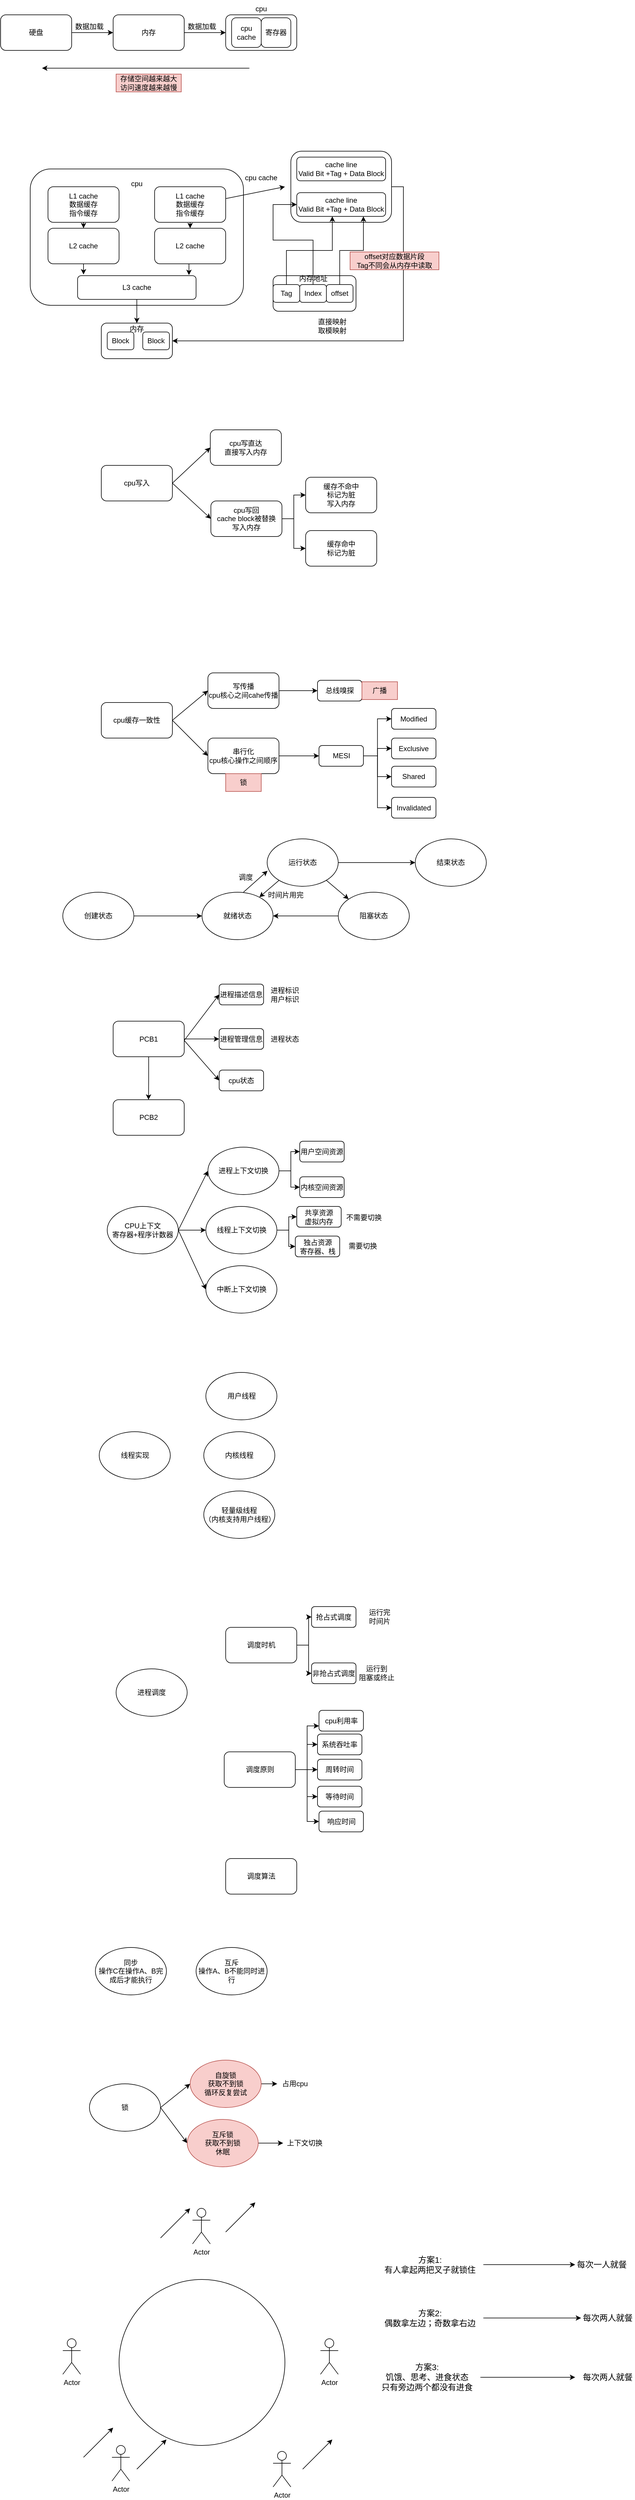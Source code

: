 <mxfile version="23.1.5" type="github">
  <diagram name="第 1 页" id="6GhYlpOtdUbrr685tgYN">
    <mxGraphModel dx="1026" dy="561" grid="1" gridSize="10" guides="1" tooltips="1" connect="1" arrows="1" fold="1" page="1" pageScale="1" pageWidth="827" pageHeight="1169" math="0" shadow="0">
      <root>
        <mxCell id="0" />
        <mxCell id="1" parent="0" />
        <mxCell id="o6KGrHuKZrv0jcu_rj-v-7" style="edgeStyle=orthogonalEdgeStyle;rounded=0;orthogonalLoop=1;jettySize=auto;html=1;exitX=1;exitY=0.5;exitDx=0;exitDy=0;" parent="1" source="o6KGrHuKZrv0jcu_rj-v-1" target="o6KGrHuKZrv0jcu_rj-v-2" edge="1">
          <mxGeometry relative="1" as="geometry" />
        </mxCell>
        <mxCell id="o6KGrHuKZrv0jcu_rj-v-1" value="硬盘" style="rounded=1;whiteSpace=wrap;html=1;" parent="1" vertex="1">
          <mxGeometry x="60" y="70" width="120" height="60" as="geometry" />
        </mxCell>
        <mxCell id="o6KGrHuKZrv0jcu_rj-v-9" style="edgeStyle=orthogonalEdgeStyle;rounded=0;orthogonalLoop=1;jettySize=auto;html=1;exitX=1;exitY=0.5;exitDx=0;exitDy=0;entryX=0;entryY=0.5;entryDx=0;entryDy=0;" parent="1" source="o6KGrHuKZrv0jcu_rj-v-2" target="o6KGrHuKZrv0jcu_rj-v-3" edge="1">
          <mxGeometry relative="1" as="geometry" />
        </mxCell>
        <mxCell id="o6KGrHuKZrv0jcu_rj-v-2" value="内存" style="rounded=1;whiteSpace=wrap;html=1;" parent="1" vertex="1">
          <mxGeometry x="250" y="70" width="120" height="60" as="geometry" />
        </mxCell>
        <mxCell id="o6KGrHuKZrv0jcu_rj-v-3" value="" style="rounded=1;whiteSpace=wrap;html=1;" parent="1" vertex="1">
          <mxGeometry x="440" y="70" width="120" height="60" as="geometry" />
        </mxCell>
        <mxCell id="o6KGrHuKZrv0jcu_rj-v-4" value="cpu&lt;br&gt;cache" style="rounded=1;whiteSpace=wrap;html=1;" parent="1" vertex="1">
          <mxGeometry x="450" y="75" width="50" height="50" as="geometry" />
        </mxCell>
        <mxCell id="o6KGrHuKZrv0jcu_rj-v-5" value="寄存器" style="rounded=1;whiteSpace=wrap;html=1;" parent="1" vertex="1">
          <mxGeometry x="500" y="75" width="50" height="50" as="geometry" />
        </mxCell>
        <mxCell id="o6KGrHuKZrv0jcu_rj-v-6" value="cpu" style="text;html=1;align=center;verticalAlign=middle;whiteSpace=wrap;rounded=0;" parent="1" vertex="1">
          <mxGeometry x="470" y="45" width="60" height="30" as="geometry" />
        </mxCell>
        <mxCell id="o6KGrHuKZrv0jcu_rj-v-8" value="数据加载" style="text;html=1;align=center;verticalAlign=middle;whiteSpace=wrap;rounded=0;" parent="1" vertex="1">
          <mxGeometry x="180" y="75" width="60" height="30" as="geometry" />
        </mxCell>
        <mxCell id="o6KGrHuKZrv0jcu_rj-v-10" value="数据加载" style="text;html=1;align=center;verticalAlign=middle;whiteSpace=wrap;rounded=0;" parent="1" vertex="1">
          <mxGeometry x="370" y="75" width="60" height="30" as="geometry" />
        </mxCell>
        <mxCell id="o6KGrHuKZrv0jcu_rj-v-13" value="" style="endArrow=classic;html=1;rounded=0;" parent="1" edge="1">
          <mxGeometry width="50" height="50" relative="1" as="geometry">
            <mxPoint x="480" y="160" as="sourcePoint" />
            <mxPoint x="130" y="160" as="targetPoint" />
          </mxGeometry>
        </mxCell>
        <mxCell id="o6KGrHuKZrv0jcu_rj-v-14" value="存储空间越来越大&lt;br&gt;访问速度越来越慢" style="text;html=1;align=center;verticalAlign=middle;whiteSpace=wrap;rounded=0;fillColor=#f8cecc;strokeColor=#b85450;" parent="1" vertex="1">
          <mxGeometry x="255" y="170" width="110" height="30" as="geometry" />
        </mxCell>
        <mxCell id="o6KGrHuKZrv0jcu_rj-v-15" value="" style="rounded=1;whiteSpace=wrap;html=1;" parent="1" vertex="1">
          <mxGeometry x="110" y="330" width="360" height="230" as="geometry" />
        </mxCell>
        <mxCell id="o6KGrHuKZrv0jcu_rj-v-21" style="edgeStyle=orthogonalEdgeStyle;rounded=0;orthogonalLoop=1;jettySize=auto;html=1;exitX=0.5;exitY=1;exitDx=0;exitDy=0;entryX=0.5;entryY=0;entryDx=0;entryDy=0;" parent="1" source="o6KGrHuKZrv0jcu_rj-v-16" target="o6KGrHuKZrv0jcu_rj-v-18" edge="1">
          <mxGeometry relative="1" as="geometry" />
        </mxCell>
        <mxCell id="o6KGrHuKZrv0jcu_rj-v-16" value="L1 cache&lt;br&gt;数据缓存&lt;br&gt;指令缓存" style="rounded=1;whiteSpace=wrap;html=1;" parent="1" vertex="1">
          <mxGeometry x="140" y="360" width="120" height="60" as="geometry" />
        </mxCell>
        <mxCell id="o6KGrHuKZrv0jcu_rj-v-22" style="edgeStyle=orthogonalEdgeStyle;rounded=0;orthogonalLoop=1;jettySize=auto;html=1;exitX=0.5;exitY=1;exitDx=0;exitDy=0;entryX=0.5;entryY=0;entryDx=0;entryDy=0;" parent="1" source="o6KGrHuKZrv0jcu_rj-v-17" target="o6KGrHuKZrv0jcu_rj-v-19" edge="1">
          <mxGeometry relative="1" as="geometry" />
        </mxCell>
        <mxCell id="o6KGrHuKZrv0jcu_rj-v-17" value="L1 cache&lt;br&gt;数据缓存&lt;br&gt;指令缓存" style="rounded=1;whiteSpace=wrap;html=1;" parent="1" vertex="1">
          <mxGeometry x="320" y="360" width="120" height="60" as="geometry" />
        </mxCell>
        <mxCell id="o6KGrHuKZrv0jcu_rj-v-18" value="L2 cache" style="rounded=1;whiteSpace=wrap;html=1;" parent="1" vertex="1">
          <mxGeometry x="140" y="430" width="120" height="60" as="geometry" />
        </mxCell>
        <mxCell id="o6KGrHuKZrv0jcu_rj-v-19" value="L2 cache" style="rounded=1;whiteSpace=wrap;html=1;" parent="1" vertex="1">
          <mxGeometry x="320" y="430" width="120" height="60" as="geometry" />
        </mxCell>
        <mxCell id="o6KGrHuKZrv0jcu_rj-v-32" style="edgeStyle=orthogonalEdgeStyle;rounded=0;orthogonalLoop=1;jettySize=auto;html=1;exitX=0.5;exitY=1;exitDx=0;exitDy=0;" parent="1" source="o6KGrHuKZrv0jcu_rj-v-20" edge="1">
          <mxGeometry relative="1" as="geometry">
            <mxPoint x="290" y="590" as="targetPoint" />
          </mxGeometry>
        </mxCell>
        <mxCell id="o6KGrHuKZrv0jcu_rj-v-20" value="L3 cache" style="rounded=1;whiteSpace=wrap;html=1;" parent="1" vertex="1">
          <mxGeometry x="190" y="510" width="200" height="40" as="geometry" />
        </mxCell>
        <mxCell id="o6KGrHuKZrv0jcu_rj-v-24" style="edgeStyle=orthogonalEdgeStyle;rounded=0;orthogonalLoop=1;jettySize=auto;html=1;exitX=0.5;exitY=1;exitDx=0;exitDy=0;entryX=0.05;entryY=-0.05;entryDx=0;entryDy=0;entryPerimeter=0;" parent="1" source="o6KGrHuKZrv0jcu_rj-v-18" target="o6KGrHuKZrv0jcu_rj-v-20" edge="1">
          <mxGeometry relative="1" as="geometry" />
        </mxCell>
        <mxCell id="o6KGrHuKZrv0jcu_rj-v-31" style="edgeStyle=orthogonalEdgeStyle;rounded=0;orthogonalLoop=1;jettySize=auto;html=1;exitX=0.5;exitY=1;exitDx=0;exitDy=0;entryX=0.94;entryY=-0.025;entryDx=0;entryDy=0;entryPerimeter=0;" parent="1" source="o6KGrHuKZrv0jcu_rj-v-19" target="o6KGrHuKZrv0jcu_rj-v-20" edge="1">
          <mxGeometry relative="1" as="geometry" />
        </mxCell>
        <mxCell id="o6KGrHuKZrv0jcu_rj-v-33" value="" style="rounded=1;whiteSpace=wrap;html=1;" parent="1" vertex="1">
          <mxGeometry x="230" y="590" width="120" height="60" as="geometry" />
        </mxCell>
        <mxCell id="o6KGrHuKZrv0jcu_rj-v-34" value="cpu" style="text;html=1;align=center;verticalAlign=middle;whiteSpace=wrap;rounded=0;" parent="1" vertex="1">
          <mxGeometry x="260" y="340" width="60" height="30" as="geometry" />
        </mxCell>
        <mxCell id="o6KGrHuKZrv0jcu_rj-v-40" style="edgeStyle=orthogonalEdgeStyle;rounded=0;orthogonalLoop=1;jettySize=auto;html=1;exitX=1;exitY=0.5;exitDx=0;exitDy=0;entryX=1;entryY=0.5;entryDx=0;entryDy=0;" parent="1" source="o6KGrHuKZrv0jcu_rj-v-35" target="o6KGrHuKZrv0jcu_rj-v-33" edge="1">
          <mxGeometry relative="1" as="geometry" />
        </mxCell>
        <mxCell id="o6KGrHuKZrv0jcu_rj-v-35" value="" style="rounded=1;whiteSpace=wrap;html=1;" parent="1" vertex="1">
          <mxGeometry x="550" y="300" width="170" height="120" as="geometry" />
        </mxCell>
        <mxCell id="o6KGrHuKZrv0jcu_rj-v-36" value="cache line&lt;br&gt;Valid Bit +Tag + Data Block" style="rounded=1;whiteSpace=wrap;html=1;" parent="1" vertex="1">
          <mxGeometry x="560" y="310" width="150" height="40" as="geometry" />
        </mxCell>
        <mxCell id="o6KGrHuKZrv0jcu_rj-v-38" value="" style="endArrow=classic;html=1;rounded=0;" parent="1" edge="1">
          <mxGeometry width="50" height="50" relative="1" as="geometry">
            <mxPoint x="440" y="380" as="sourcePoint" />
            <mxPoint x="540" y="360" as="targetPoint" />
          </mxGeometry>
        </mxCell>
        <mxCell id="o6KGrHuKZrv0jcu_rj-v-39" value="cpu cache" style="text;html=1;align=center;verticalAlign=middle;whiteSpace=wrap;rounded=0;" parent="1" vertex="1">
          <mxGeometry x="470" y="330" width="60" height="30" as="geometry" />
        </mxCell>
        <mxCell id="o6KGrHuKZrv0jcu_rj-v-41" value="直接映射&lt;br&gt;取模映射" style="text;html=1;align=center;verticalAlign=middle;whiteSpace=wrap;rounded=0;" parent="1" vertex="1">
          <mxGeometry x="590" y="580" width="60" height="30" as="geometry" />
        </mxCell>
        <mxCell id="o6KGrHuKZrv0jcu_rj-v-42" value="Block" style="rounded=1;whiteSpace=wrap;html=1;" parent="1" vertex="1">
          <mxGeometry x="240" y="605" width="45" height="30" as="geometry" />
        </mxCell>
        <mxCell id="o6KGrHuKZrv0jcu_rj-v-43" value="Block" style="rounded=1;whiteSpace=wrap;html=1;" parent="1" vertex="1">
          <mxGeometry x="300" y="605" width="45" height="30" as="geometry" />
        </mxCell>
        <mxCell id="o6KGrHuKZrv0jcu_rj-v-44" value="cache line&lt;br&gt;Valid Bit +Tag + Data Block" style="rounded=1;whiteSpace=wrap;html=1;" parent="1" vertex="1">
          <mxGeometry x="560" y="370" width="150" height="40" as="geometry" />
        </mxCell>
        <mxCell id="o6KGrHuKZrv0jcu_rj-v-45" value="" style="rounded=1;whiteSpace=wrap;html=1;" parent="1" vertex="1">
          <mxGeometry x="520" y="510" width="140" height="60" as="geometry" />
        </mxCell>
        <mxCell id="o6KGrHuKZrv0jcu_rj-v-46" value="Tag" style="rounded=1;whiteSpace=wrap;html=1;" parent="1" vertex="1">
          <mxGeometry x="520" y="525" width="45" height="30" as="geometry" />
        </mxCell>
        <mxCell id="o6KGrHuKZrv0jcu_rj-v-51" style="edgeStyle=orthogonalEdgeStyle;rounded=0;orthogonalLoop=1;jettySize=auto;html=1;exitX=0.5;exitY=0;exitDx=0;exitDy=0;entryX=0;entryY=0.5;entryDx=0;entryDy=0;" parent="1" source="o6KGrHuKZrv0jcu_rj-v-47" target="o6KGrHuKZrv0jcu_rj-v-44" edge="1">
          <mxGeometry relative="1" as="geometry">
            <Array as="points">
              <mxPoint x="588" y="450" />
              <mxPoint x="520" y="450" />
              <mxPoint x="520" y="390" />
            </Array>
          </mxGeometry>
        </mxCell>
        <mxCell id="o6KGrHuKZrv0jcu_rj-v-47" value="Index" style="rounded=1;whiteSpace=wrap;html=1;" parent="1" vertex="1">
          <mxGeometry x="565" y="525" width="45" height="30" as="geometry" />
        </mxCell>
        <mxCell id="o6KGrHuKZrv0jcu_rj-v-52" style="edgeStyle=orthogonalEdgeStyle;rounded=0;orthogonalLoop=1;jettySize=auto;html=1;exitX=0.5;exitY=0;exitDx=0;exitDy=0;entryX=0.75;entryY=1;entryDx=0;entryDy=0;" parent="1" source="o6KGrHuKZrv0jcu_rj-v-48" target="o6KGrHuKZrv0jcu_rj-v-44" edge="1">
          <mxGeometry relative="1" as="geometry" />
        </mxCell>
        <mxCell id="o6KGrHuKZrv0jcu_rj-v-48" value="offset" style="rounded=1;whiteSpace=wrap;html=1;" parent="1" vertex="1">
          <mxGeometry x="610" y="525" width="45" height="30" as="geometry" />
        </mxCell>
        <mxCell id="o6KGrHuKZrv0jcu_rj-v-50" style="edgeStyle=orthogonalEdgeStyle;rounded=0;orthogonalLoop=1;jettySize=auto;html=1;exitX=0.5;exitY=0;exitDx=0;exitDy=0;entryX=0.4;entryY=1;entryDx=0;entryDy=0;entryPerimeter=0;" parent="1" source="o6KGrHuKZrv0jcu_rj-v-46" target="o6KGrHuKZrv0jcu_rj-v-44" edge="1">
          <mxGeometry relative="1" as="geometry" />
        </mxCell>
        <mxCell id="o6KGrHuKZrv0jcu_rj-v-54" value="offset对应数据片段&lt;br&gt;Tag不同会从内存中读取" style="text;html=1;align=center;verticalAlign=middle;whiteSpace=wrap;rounded=0;fillColor=#f8cecc;strokeColor=#b85450;" parent="1" vertex="1">
          <mxGeometry x="650" y="470" width="150" height="30" as="geometry" />
        </mxCell>
        <mxCell id="o6KGrHuKZrv0jcu_rj-v-55" value="内存" style="text;html=1;align=center;verticalAlign=middle;whiteSpace=wrap;rounded=0;" parent="1" vertex="1">
          <mxGeometry x="260" y="585" width="60" height="30" as="geometry" />
        </mxCell>
        <mxCell id="o6KGrHuKZrv0jcu_rj-v-56" value="内存地址" style="text;html=1;align=center;verticalAlign=middle;whiteSpace=wrap;rounded=0;" parent="1" vertex="1">
          <mxGeometry x="557.5" y="500" width="60" height="30" as="geometry" />
        </mxCell>
        <mxCell id="o6KGrHuKZrv0jcu_rj-v-58" value="cpu写入" style="rounded=1;whiteSpace=wrap;html=1;" parent="1" vertex="1">
          <mxGeometry x="230" y="830" width="120" height="60" as="geometry" />
        </mxCell>
        <mxCell id="o6KGrHuKZrv0jcu_rj-v-59" value="cpu写直达&lt;br&gt;直接写入内存" style="rounded=1;whiteSpace=wrap;html=1;" parent="1" vertex="1">
          <mxGeometry x="414" y="770" width="120" height="60" as="geometry" />
        </mxCell>
        <mxCell id="o6KGrHuKZrv0jcu_rj-v-66" style="edgeStyle=orthogonalEdgeStyle;rounded=0;orthogonalLoop=1;jettySize=auto;html=1;exitX=1;exitY=0.5;exitDx=0;exitDy=0;entryX=0;entryY=0.5;entryDx=0;entryDy=0;" parent="1" source="o6KGrHuKZrv0jcu_rj-v-60" target="o6KGrHuKZrv0jcu_rj-v-61" edge="1">
          <mxGeometry relative="1" as="geometry" />
        </mxCell>
        <mxCell id="o6KGrHuKZrv0jcu_rj-v-67" style="edgeStyle=orthogonalEdgeStyle;rounded=0;orthogonalLoop=1;jettySize=auto;html=1;exitX=1;exitY=0.5;exitDx=0;exitDy=0;entryX=0;entryY=0.5;entryDx=0;entryDy=0;" parent="1" source="o6KGrHuKZrv0jcu_rj-v-60" target="o6KGrHuKZrv0jcu_rj-v-62" edge="1">
          <mxGeometry relative="1" as="geometry" />
        </mxCell>
        <mxCell id="o6KGrHuKZrv0jcu_rj-v-60" value="cpu写回&lt;br&gt;cache block被替换&lt;br&gt;写入内存" style="rounded=1;whiteSpace=wrap;html=1;" parent="1" vertex="1">
          <mxGeometry x="415" y="890" width="120" height="60" as="geometry" />
        </mxCell>
        <mxCell id="o6KGrHuKZrv0jcu_rj-v-61" value="缓存不命中&lt;br&gt;标记为脏&lt;br&gt;写入内存" style="rounded=1;whiteSpace=wrap;html=1;" parent="1" vertex="1">
          <mxGeometry x="575" y="850" width="120" height="60" as="geometry" />
        </mxCell>
        <mxCell id="o6KGrHuKZrv0jcu_rj-v-62" value="缓存命中&lt;br&gt;标记为脏" style="rounded=1;whiteSpace=wrap;html=1;" parent="1" vertex="1">
          <mxGeometry x="575" y="940" width="120" height="60" as="geometry" />
        </mxCell>
        <mxCell id="o6KGrHuKZrv0jcu_rj-v-64" value="" style="endArrow=classic;html=1;rounded=0;entryX=0;entryY=0.5;entryDx=0;entryDy=0;" parent="1" target="o6KGrHuKZrv0jcu_rj-v-59" edge="1">
          <mxGeometry width="50" height="50" relative="1" as="geometry">
            <mxPoint x="350" y="860" as="sourcePoint" />
            <mxPoint x="400" y="810" as="targetPoint" />
          </mxGeometry>
        </mxCell>
        <mxCell id="o6KGrHuKZrv0jcu_rj-v-65" value="" style="endArrow=classic;html=1;rounded=0;entryX=0;entryY=0.5;entryDx=0;entryDy=0;" parent="1" target="o6KGrHuKZrv0jcu_rj-v-60" edge="1">
          <mxGeometry width="50" height="50" relative="1" as="geometry">
            <mxPoint x="350" y="860" as="sourcePoint" />
            <mxPoint x="400" y="810" as="targetPoint" />
          </mxGeometry>
        </mxCell>
        <mxCell id="o6KGrHuKZrv0jcu_rj-v-68" value="cpu缓存一致性" style="rounded=1;whiteSpace=wrap;html=1;" parent="1" vertex="1">
          <mxGeometry x="230" y="1230" width="120" height="60" as="geometry" />
        </mxCell>
        <mxCell id="o6KGrHuKZrv0jcu_rj-v-75" style="edgeStyle=orthogonalEdgeStyle;rounded=0;orthogonalLoop=1;jettySize=auto;html=1;exitX=1;exitY=0.5;exitDx=0;exitDy=0;entryX=0;entryY=0.5;entryDx=0;entryDy=0;" parent="1" source="o6KGrHuKZrv0jcu_rj-v-69" target="o6KGrHuKZrv0jcu_rj-v-74" edge="1">
          <mxGeometry relative="1" as="geometry" />
        </mxCell>
        <mxCell id="o6KGrHuKZrv0jcu_rj-v-69" value="写传播&lt;br&gt;cpu核心之间cahe传播" style="rounded=1;whiteSpace=wrap;html=1;" parent="1" vertex="1">
          <mxGeometry x="410" y="1180" width="120" height="60" as="geometry" />
        </mxCell>
        <mxCell id="o6KGrHuKZrv0jcu_rj-v-82" style="edgeStyle=orthogonalEdgeStyle;rounded=0;orthogonalLoop=1;jettySize=auto;html=1;exitX=1;exitY=0.5;exitDx=0;exitDy=0;" parent="1" source="o6KGrHuKZrv0jcu_rj-v-70" target="o6KGrHuKZrv0jcu_rj-v-77" edge="1">
          <mxGeometry relative="1" as="geometry" />
        </mxCell>
        <mxCell id="o6KGrHuKZrv0jcu_rj-v-70" value="串行化&lt;br&gt;cpu核心操作之间顺序" style="rounded=1;whiteSpace=wrap;html=1;" parent="1" vertex="1">
          <mxGeometry x="410" y="1290" width="120" height="60" as="geometry" />
        </mxCell>
        <mxCell id="o6KGrHuKZrv0jcu_rj-v-71" value="锁" style="text;html=1;align=center;verticalAlign=middle;whiteSpace=wrap;rounded=0;fillColor=#f8cecc;strokeColor=#b85450;" parent="1" vertex="1">
          <mxGeometry x="440" y="1350" width="60" height="30" as="geometry" />
        </mxCell>
        <mxCell id="o6KGrHuKZrv0jcu_rj-v-72" value="" style="endArrow=classic;html=1;rounded=0;entryX=0;entryY=0.5;entryDx=0;entryDy=0;" parent="1" target="o6KGrHuKZrv0jcu_rj-v-69" edge="1">
          <mxGeometry width="50" height="50" relative="1" as="geometry">
            <mxPoint x="350" y="1260" as="sourcePoint" />
            <mxPoint x="400" y="1210" as="targetPoint" />
          </mxGeometry>
        </mxCell>
        <mxCell id="o6KGrHuKZrv0jcu_rj-v-73" value="" style="endArrow=classic;html=1;rounded=0;entryX=0;entryY=0.5;entryDx=0;entryDy=0;" parent="1" target="o6KGrHuKZrv0jcu_rj-v-70" edge="1">
          <mxGeometry width="50" height="50" relative="1" as="geometry">
            <mxPoint x="350" y="1260" as="sourcePoint" />
            <mxPoint x="400" y="1210" as="targetPoint" />
          </mxGeometry>
        </mxCell>
        <mxCell id="o6KGrHuKZrv0jcu_rj-v-74" value="总线嗅探" style="rounded=1;whiteSpace=wrap;html=1;" parent="1" vertex="1">
          <mxGeometry x="595" y="1192.5" width="75" height="35" as="geometry" />
        </mxCell>
        <mxCell id="o6KGrHuKZrv0jcu_rj-v-76" value="广播" style="text;html=1;align=center;verticalAlign=middle;whiteSpace=wrap;rounded=0;fillColor=#f8cecc;strokeColor=#b85450;" parent="1" vertex="1">
          <mxGeometry x="670" y="1195" width="60" height="30" as="geometry" />
        </mxCell>
        <mxCell id="o6KGrHuKZrv0jcu_rj-v-84" style="edgeStyle=orthogonalEdgeStyle;rounded=0;orthogonalLoop=1;jettySize=auto;html=1;exitX=1;exitY=0.5;exitDx=0;exitDy=0;entryX=0;entryY=0.5;entryDx=0;entryDy=0;" parent="1" source="o6KGrHuKZrv0jcu_rj-v-77" target="o6KGrHuKZrv0jcu_rj-v-78" edge="1">
          <mxGeometry relative="1" as="geometry" />
        </mxCell>
        <mxCell id="o6KGrHuKZrv0jcu_rj-v-85" style="edgeStyle=orthogonalEdgeStyle;rounded=0;orthogonalLoop=1;jettySize=auto;html=1;exitX=1;exitY=0.5;exitDx=0;exitDy=0;entryX=0;entryY=0.5;entryDx=0;entryDy=0;" parent="1" source="o6KGrHuKZrv0jcu_rj-v-77" target="o6KGrHuKZrv0jcu_rj-v-79" edge="1">
          <mxGeometry relative="1" as="geometry" />
        </mxCell>
        <mxCell id="o6KGrHuKZrv0jcu_rj-v-86" style="edgeStyle=orthogonalEdgeStyle;rounded=0;orthogonalLoop=1;jettySize=auto;html=1;exitX=1;exitY=0.5;exitDx=0;exitDy=0;entryX=0;entryY=0.5;entryDx=0;entryDy=0;" parent="1" source="o6KGrHuKZrv0jcu_rj-v-77" target="o6KGrHuKZrv0jcu_rj-v-80" edge="1">
          <mxGeometry relative="1" as="geometry" />
        </mxCell>
        <mxCell id="o6KGrHuKZrv0jcu_rj-v-87" style="edgeStyle=orthogonalEdgeStyle;rounded=0;orthogonalLoop=1;jettySize=auto;html=1;exitX=1;exitY=0.5;exitDx=0;exitDy=0;entryX=0;entryY=0.5;entryDx=0;entryDy=0;" parent="1" source="o6KGrHuKZrv0jcu_rj-v-77" target="o6KGrHuKZrv0jcu_rj-v-81" edge="1">
          <mxGeometry relative="1" as="geometry" />
        </mxCell>
        <mxCell id="o6KGrHuKZrv0jcu_rj-v-77" value="MESI" style="rounded=1;whiteSpace=wrap;html=1;" parent="1" vertex="1">
          <mxGeometry x="597.5" y="1302.5" width="75" height="35" as="geometry" />
        </mxCell>
        <mxCell id="o6KGrHuKZrv0jcu_rj-v-78" value="Modified" style="rounded=1;whiteSpace=wrap;html=1;" parent="1" vertex="1">
          <mxGeometry x="720" y="1240" width="75" height="35" as="geometry" />
        </mxCell>
        <mxCell id="o6KGrHuKZrv0jcu_rj-v-79" value="Exclusive" style="rounded=1;whiteSpace=wrap;html=1;" parent="1" vertex="1">
          <mxGeometry x="720" y="1290" width="75" height="35" as="geometry" />
        </mxCell>
        <mxCell id="o6KGrHuKZrv0jcu_rj-v-80" value="Shared" style="rounded=1;whiteSpace=wrap;html=1;" parent="1" vertex="1">
          <mxGeometry x="720" y="1337.5" width="75" height="35" as="geometry" />
        </mxCell>
        <mxCell id="o6KGrHuKZrv0jcu_rj-v-81" value="Invalidated" style="rounded=1;whiteSpace=wrap;html=1;" parent="1" vertex="1">
          <mxGeometry x="720" y="1390" width="75" height="35" as="geometry" />
        </mxCell>
        <mxCell id="jWXF_K_YXhLRbaKMQJTX-6" style="edgeStyle=orthogonalEdgeStyle;rounded=0;orthogonalLoop=1;jettySize=auto;html=1;exitX=1;exitY=0.5;exitDx=0;exitDy=0;entryX=0;entryY=0.5;entryDx=0;entryDy=0;" parent="1" source="jWXF_K_YXhLRbaKMQJTX-1" target="jWXF_K_YXhLRbaKMQJTX-2" edge="1">
          <mxGeometry relative="1" as="geometry" />
        </mxCell>
        <mxCell id="jWXF_K_YXhLRbaKMQJTX-1" value="创建状态" style="ellipse;whiteSpace=wrap;html=1;" parent="1" vertex="1">
          <mxGeometry x="165" y="1550" width="120" height="80" as="geometry" />
        </mxCell>
        <mxCell id="jWXF_K_YXhLRbaKMQJTX-2" value="就绪状态" style="ellipse;whiteSpace=wrap;html=1;" parent="1" vertex="1">
          <mxGeometry x="400" y="1550" width="120" height="80" as="geometry" />
        </mxCell>
        <mxCell id="jWXF_K_YXhLRbaKMQJTX-14" style="edgeStyle=orthogonalEdgeStyle;rounded=0;orthogonalLoop=1;jettySize=auto;html=1;exitX=1;exitY=0.5;exitDx=0;exitDy=0;" parent="1" source="jWXF_K_YXhLRbaKMQJTX-3" target="jWXF_K_YXhLRbaKMQJTX-5" edge="1">
          <mxGeometry relative="1" as="geometry" />
        </mxCell>
        <mxCell id="jWXF_K_YXhLRbaKMQJTX-3" value="运行状态" style="ellipse;whiteSpace=wrap;html=1;" parent="1" vertex="1">
          <mxGeometry x="510" y="1460" width="120" height="80" as="geometry" />
        </mxCell>
        <mxCell id="jWXF_K_YXhLRbaKMQJTX-4" value="阻塞状态" style="ellipse;whiteSpace=wrap;html=1;" parent="1" vertex="1">
          <mxGeometry x="630" y="1550" width="120" height="80" as="geometry" />
        </mxCell>
        <mxCell id="jWXF_K_YXhLRbaKMQJTX-5" value="结束状态" style="ellipse;whiteSpace=wrap;html=1;" parent="1" vertex="1">
          <mxGeometry x="760" y="1460" width="120" height="80" as="geometry" />
        </mxCell>
        <mxCell id="jWXF_K_YXhLRbaKMQJTX-7" value="" style="endArrow=classic;html=1;rounded=0;entryX=0.005;entryY=0.674;entryDx=0;entryDy=0;entryPerimeter=0;" parent="1" target="jWXF_K_YXhLRbaKMQJTX-3" edge="1">
          <mxGeometry width="50" height="50" relative="1" as="geometry">
            <mxPoint x="470" y="1550" as="sourcePoint" />
            <mxPoint x="520" y="1500" as="targetPoint" />
          </mxGeometry>
        </mxCell>
        <mxCell id="jWXF_K_YXhLRbaKMQJTX-8" value="" style="endArrow=classic;html=1;rounded=0;" parent="1" target="jWXF_K_YXhLRbaKMQJTX-2" edge="1">
          <mxGeometry width="50" height="50" relative="1" as="geometry">
            <mxPoint x="530" y="1530" as="sourcePoint" />
            <mxPoint x="580" y="1480" as="targetPoint" />
          </mxGeometry>
        </mxCell>
        <mxCell id="jWXF_K_YXhLRbaKMQJTX-9" value="调度" style="text;html=1;align=center;verticalAlign=middle;whiteSpace=wrap;rounded=0;" parent="1" vertex="1">
          <mxGeometry x="444" y="1510" width="60" height="30" as="geometry" />
        </mxCell>
        <mxCell id="jWXF_K_YXhLRbaKMQJTX-10" value="时间片用完" style="text;html=1;align=center;verticalAlign=middle;whiteSpace=wrap;rounded=0;" parent="1" vertex="1">
          <mxGeometry x="504" y="1540" width="75" height="30" as="geometry" />
        </mxCell>
        <mxCell id="jWXF_K_YXhLRbaKMQJTX-11" value="" style="endArrow=classic;html=1;rounded=0;entryX=0;entryY=0;entryDx=0;entryDy=0;" parent="1" target="jWXF_K_YXhLRbaKMQJTX-4" edge="1">
          <mxGeometry width="50" height="50" relative="1" as="geometry">
            <mxPoint x="610" y="1530" as="sourcePoint" />
            <mxPoint x="660" y="1480" as="targetPoint" />
          </mxGeometry>
        </mxCell>
        <mxCell id="jWXF_K_YXhLRbaKMQJTX-12" value="" style="endArrow=classic;html=1;rounded=0;entryX=1;entryY=0.5;entryDx=0;entryDy=0;" parent="1" target="jWXF_K_YXhLRbaKMQJTX-2" edge="1">
          <mxGeometry width="50" height="50" relative="1" as="geometry">
            <mxPoint x="630" y="1590" as="sourcePoint" />
            <mxPoint x="680" y="1540" as="targetPoint" />
          </mxGeometry>
        </mxCell>
        <mxCell id="jWXF_K_YXhLRbaKMQJTX-22" style="edgeStyle=orthogonalEdgeStyle;rounded=0;orthogonalLoop=1;jettySize=auto;html=1;exitX=1;exitY=0.5;exitDx=0;exitDy=0;entryX=0;entryY=0.5;entryDx=0;entryDy=0;" parent="1" source="jWXF_K_YXhLRbaKMQJTX-15" target="jWXF_K_YXhLRbaKMQJTX-17" edge="1">
          <mxGeometry relative="1" as="geometry" />
        </mxCell>
        <mxCell id="jWXF_K_YXhLRbaKMQJTX-24" style="edgeStyle=orthogonalEdgeStyle;rounded=0;orthogonalLoop=1;jettySize=auto;html=1;exitX=0.5;exitY=1;exitDx=0;exitDy=0;" parent="1" source="jWXF_K_YXhLRbaKMQJTX-15" edge="1">
          <mxGeometry relative="1" as="geometry">
            <mxPoint x="309.727" y="1900" as="targetPoint" />
          </mxGeometry>
        </mxCell>
        <mxCell id="jWXF_K_YXhLRbaKMQJTX-15" value="PCB1" style="rounded=1;whiteSpace=wrap;html=1;" parent="1" vertex="1">
          <mxGeometry x="250" y="1767.5" width="120" height="60" as="geometry" />
        </mxCell>
        <mxCell id="jWXF_K_YXhLRbaKMQJTX-16" value="进程描述信息" style="rounded=1;whiteSpace=wrap;html=1;" parent="1" vertex="1">
          <mxGeometry x="429" y="1705" width="75" height="35" as="geometry" />
        </mxCell>
        <mxCell id="jWXF_K_YXhLRbaKMQJTX-17" value="进程管理信息" style="rounded=1;whiteSpace=wrap;html=1;" parent="1" vertex="1">
          <mxGeometry x="429" y="1780" width="75" height="35" as="geometry" />
        </mxCell>
        <mxCell id="jWXF_K_YXhLRbaKMQJTX-18" value="进程标识&lt;br&gt;用户标识" style="text;html=1;align=center;verticalAlign=middle;whiteSpace=wrap;rounded=0;" parent="1" vertex="1">
          <mxGeometry x="510" y="1707.5" width="60" height="30" as="geometry" />
        </mxCell>
        <mxCell id="jWXF_K_YXhLRbaKMQJTX-19" value="进程状态" style="text;html=1;align=center;verticalAlign=middle;whiteSpace=wrap;rounded=0;" parent="1" vertex="1">
          <mxGeometry x="510" y="1782.5" width="60" height="30" as="geometry" />
        </mxCell>
        <mxCell id="jWXF_K_YXhLRbaKMQJTX-20" value="cpu状态" style="rounded=1;whiteSpace=wrap;html=1;" parent="1" vertex="1">
          <mxGeometry x="429" y="1850" width="75" height="35" as="geometry" />
        </mxCell>
        <mxCell id="jWXF_K_YXhLRbaKMQJTX-21" value="" style="endArrow=classic;html=1;rounded=0;entryX=0;entryY=0.5;entryDx=0;entryDy=0;" parent="1" target="jWXF_K_YXhLRbaKMQJTX-16" edge="1">
          <mxGeometry width="50" height="50" relative="1" as="geometry">
            <mxPoint x="370" y="1800" as="sourcePoint" />
            <mxPoint x="420" y="1750" as="targetPoint" />
          </mxGeometry>
        </mxCell>
        <mxCell id="jWXF_K_YXhLRbaKMQJTX-23" value="" style="endArrow=classic;html=1;rounded=0;entryX=0;entryY=0.5;entryDx=0;entryDy=0;" parent="1" target="jWXF_K_YXhLRbaKMQJTX-20" edge="1">
          <mxGeometry width="50" height="50" relative="1" as="geometry">
            <mxPoint x="370" y="1800" as="sourcePoint" />
            <mxPoint x="420" y="1750" as="targetPoint" />
          </mxGeometry>
        </mxCell>
        <mxCell id="jWXF_K_YXhLRbaKMQJTX-25" value="PCB2" style="rounded=1;whiteSpace=wrap;html=1;" parent="1" vertex="1">
          <mxGeometry x="250" y="1900" width="120" height="60" as="geometry" />
        </mxCell>
        <mxCell id="jWXF_K_YXhLRbaKMQJTX-26" value="CPU上下文&lt;br&gt;寄存器+程序计数器" style="ellipse;whiteSpace=wrap;html=1;" parent="1" vertex="1">
          <mxGeometry x="240" y="2080" width="120" height="80" as="geometry" />
        </mxCell>
        <mxCell id="jWXF_K_YXhLRbaKMQJTX-35" style="edgeStyle=orthogonalEdgeStyle;rounded=0;orthogonalLoop=1;jettySize=auto;html=1;exitX=1;exitY=0.5;exitDx=0;exitDy=0;entryX=0;entryY=0.5;entryDx=0;entryDy=0;" parent="1" source="jWXF_K_YXhLRbaKMQJTX-27" target="jWXF_K_YXhLRbaKMQJTX-30" edge="1">
          <mxGeometry relative="1" as="geometry" />
        </mxCell>
        <mxCell id="jWXF_K_YXhLRbaKMQJTX-36" style="edgeStyle=orthogonalEdgeStyle;rounded=0;orthogonalLoop=1;jettySize=auto;html=1;exitX=1;exitY=0.5;exitDx=0;exitDy=0;entryX=0;entryY=0.5;entryDx=0;entryDy=0;" parent="1" source="jWXF_K_YXhLRbaKMQJTX-27" target="jWXF_K_YXhLRbaKMQJTX-31" edge="1">
          <mxGeometry relative="1" as="geometry" />
        </mxCell>
        <mxCell id="jWXF_K_YXhLRbaKMQJTX-27" value="进程上下文切换" style="ellipse;whiteSpace=wrap;html=1;" parent="1" vertex="1">
          <mxGeometry x="410" y="1980" width="120" height="80" as="geometry" />
        </mxCell>
        <mxCell id="jWXF_K_YXhLRbaKMQJTX-41" style="edgeStyle=orthogonalEdgeStyle;rounded=0;orthogonalLoop=1;jettySize=auto;html=1;exitX=1;exitY=0.5;exitDx=0;exitDy=0;entryX=0;entryY=0.5;entryDx=0;entryDy=0;" parent="1" source="jWXF_K_YXhLRbaKMQJTX-28" target="jWXF_K_YXhLRbaKMQJTX-37" edge="1">
          <mxGeometry relative="1" as="geometry" />
        </mxCell>
        <mxCell id="jWXF_K_YXhLRbaKMQJTX-42" style="edgeStyle=orthogonalEdgeStyle;rounded=0;orthogonalLoop=1;jettySize=auto;html=1;exitX=1;exitY=0.5;exitDx=0;exitDy=0;entryX=0;entryY=0.5;entryDx=0;entryDy=0;" parent="1" source="jWXF_K_YXhLRbaKMQJTX-28" target="jWXF_K_YXhLRbaKMQJTX-38" edge="1">
          <mxGeometry relative="1" as="geometry" />
        </mxCell>
        <mxCell id="jWXF_K_YXhLRbaKMQJTX-28" value="线程上下文切换" style="ellipse;whiteSpace=wrap;html=1;" parent="1" vertex="1">
          <mxGeometry x="406.5" y="2080" width="120" height="80" as="geometry" />
        </mxCell>
        <mxCell id="jWXF_K_YXhLRbaKMQJTX-29" value="中断上下文切换" style="ellipse;whiteSpace=wrap;html=1;" parent="1" vertex="1">
          <mxGeometry x="406.5" y="2180" width="120" height="80" as="geometry" />
        </mxCell>
        <mxCell id="jWXF_K_YXhLRbaKMQJTX-30" value="用户空间资源" style="rounded=1;whiteSpace=wrap;html=1;" parent="1" vertex="1">
          <mxGeometry x="565" y="1970" width="75" height="35" as="geometry" />
        </mxCell>
        <mxCell id="jWXF_K_YXhLRbaKMQJTX-31" value="内核空间资源" style="rounded=1;whiteSpace=wrap;html=1;" parent="1" vertex="1">
          <mxGeometry x="565" y="2030" width="75" height="35" as="geometry" />
        </mxCell>
        <mxCell id="jWXF_K_YXhLRbaKMQJTX-32" value="" style="endArrow=classic;html=1;rounded=0;entryX=0;entryY=0.5;entryDx=0;entryDy=0;" parent="1" target="jWXF_K_YXhLRbaKMQJTX-27" edge="1">
          <mxGeometry width="50" height="50" relative="1" as="geometry">
            <mxPoint x="360" y="2120" as="sourcePoint" />
            <mxPoint x="410" y="2070" as="targetPoint" />
          </mxGeometry>
        </mxCell>
        <mxCell id="jWXF_K_YXhLRbaKMQJTX-33" value="" style="endArrow=classic;html=1;rounded=0;entryX=0;entryY=0.5;entryDx=0;entryDy=0;" parent="1" target="jWXF_K_YXhLRbaKMQJTX-28" edge="1">
          <mxGeometry width="50" height="50" relative="1" as="geometry">
            <mxPoint x="360" y="2120" as="sourcePoint" />
            <mxPoint x="410" y="2070" as="targetPoint" />
          </mxGeometry>
        </mxCell>
        <mxCell id="jWXF_K_YXhLRbaKMQJTX-34" value="" style="endArrow=classic;html=1;rounded=0;entryX=0;entryY=0.5;entryDx=0;entryDy=0;" parent="1" target="jWXF_K_YXhLRbaKMQJTX-29" edge="1">
          <mxGeometry width="50" height="50" relative="1" as="geometry">
            <mxPoint x="360" y="2120" as="sourcePoint" />
            <mxPoint x="410" y="2070" as="targetPoint" />
          </mxGeometry>
        </mxCell>
        <mxCell id="jWXF_K_YXhLRbaKMQJTX-37" value="共享资源&lt;br&gt;虚拟内存" style="rounded=1;whiteSpace=wrap;html=1;" parent="1" vertex="1">
          <mxGeometry x="560" y="2080" width="75" height="35" as="geometry" />
        </mxCell>
        <mxCell id="jWXF_K_YXhLRbaKMQJTX-38" value="独占资源&lt;br&gt;寄存器、栈" style="rounded=1;whiteSpace=wrap;html=1;" parent="1" vertex="1">
          <mxGeometry x="557.5" y="2130" width="75" height="35" as="geometry" />
        </mxCell>
        <mxCell id="jWXF_K_YXhLRbaKMQJTX-39" value="不需要切换" style="text;html=1;align=center;verticalAlign=middle;whiteSpace=wrap;rounded=0;" parent="1" vertex="1">
          <mxGeometry x="635" y="2082" width="77" height="33" as="geometry" />
        </mxCell>
        <mxCell id="jWXF_K_YXhLRbaKMQJTX-40" value="需要切换" style="text;html=1;align=center;verticalAlign=middle;whiteSpace=wrap;rounded=0;" parent="1" vertex="1">
          <mxGeometry x="632.5" y="2130" width="77" height="33" as="geometry" />
        </mxCell>
        <mxCell id="jWXF_K_YXhLRbaKMQJTX-43" value="线程实现" style="ellipse;whiteSpace=wrap;html=1;" parent="1" vertex="1">
          <mxGeometry x="226.5" y="2460" width="120" height="80" as="geometry" />
        </mxCell>
        <mxCell id="jWXF_K_YXhLRbaKMQJTX-44" value="用户线程" style="ellipse;whiteSpace=wrap;html=1;" parent="1" vertex="1">
          <mxGeometry x="406.5" y="2360" width="120" height="80" as="geometry" />
        </mxCell>
        <mxCell id="jWXF_K_YXhLRbaKMQJTX-45" value="内核线程" style="ellipse;whiteSpace=wrap;html=1;" parent="1" vertex="1">
          <mxGeometry x="403" y="2460" width="120" height="80" as="geometry" />
        </mxCell>
        <mxCell id="jWXF_K_YXhLRbaKMQJTX-46" value="轻量级线程&lt;br&gt;（内核支持用户线程）" style="ellipse;whiteSpace=wrap;html=1;" parent="1" vertex="1">
          <mxGeometry x="403" y="2560" width="120" height="80" as="geometry" />
        </mxCell>
        <mxCell id="jWXF_K_YXhLRbaKMQJTX-48" value="进程调度" style="ellipse;whiteSpace=wrap;html=1;" parent="1" vertex="1">
          <mxGeometry x="255" y="2860" width="120" height="80" as="geometry" />
        </mxCell>
        <mxCell id="jWXF_K_YXhLRbaKMQJTX-56" value="" style="group" parent="1" vertex="1" connectable="0">
          <mxGeometry x="440" y="2755" width="295" height="130" as="geometry" />
        </mxCell>
        <mxCell id="jWXF_K_YXhLRbaKMQJTX-49" value="调度时机" style="rounded=1;whiteSpace=wrap;html=1;" parent="jWXF_K_YXhLRbaKMQJTX-56" vertex="1">
          <mxGeometry y="35" width="120" height="60" as="geometry" />
        </mxCell>
        <mxCell id="jWXF_K_YXhLRbaKMQJTX-50" value="抢占式调度" style="rounded=1;whiteSpace=wrap;html=1;" parent="jWXF_K_YXhLRbaKMQJTX-56" vertex="1">
          <mxGeometry x="145" width="75" height="35" as="geometry" />
        </mxCell>
        <mxCell id="jWXF_K_YXhLRbaKMQJTX-54" style="edgeStyle=orthogonalEdgeStyle;rounded=0;orthogonalLoop=1;jettySize=auto;html=1;exitX=1;exitY=0.5;exitDx=0;exitDy=0;entryX=0;entryY=0.5;entryDx=0;entryDy=0;" parent="jWXF_K_YXhLRbaKMQJTX-56" source="jWXF_K_YXhLRbaKMQJTX-49" target="jWXF_K_YXhLRbaKMQJTX-50" edge="1">
          <mxGeometry relative="1" as="geometry" />
        </mxCell>
        <mxCell id="jWXF_K_YXhLRbaKMQJTX-51" value="非抢占式调度" style="rounded=1;whiteSpace=wrap;html=1;" parent="jWXF_K_YXhLRbaKMQJTX-56" vertex="1">
          <mxGeometry x="145" y="95" width="75" height="35" as="geometry" />
        </mxCell>
        <mxCell id="jWXF_K_YXhLRbaKMQJTX-55" style="edgeStyle=orthogonalEdgeStyle;rounded=0;orthogonalLoop=1;jettySize=auto;html=1;exitX=1;exitY=0.5;exitDx=0;exitDy=0;entryX=0;entryY=0.5;entryDx=0;entryDy=0;" parent="jWXF_K_YXhLRbaKMQJTX-56" source="jWXF_K_YXhLRbaKMQJTX-49" target="jWXF_K_YXhLRbaKMQJTX-51" edge="1">
          <mxGeometry relative="1" as="geometry" />
        </mxCell>
        <mxCell id="jWXF_K_YXhLRbaKMQJTX-52" value="运行到&lt;br&gt;阻塞或终止" style="text;html=1;align=center;verticalAlign=middle;whiteSpace=wrap;rounded=0;" parent="jWXF_K_YXhLRbaKMQJTX-56" vertex="1">
          <mxGeometry x="220" y="95" width="70" height="33" as="geometry" />
        </mxCell>
        <mxCell id="jWXF_K_YXhLRbaKMQJTX-53" value="运行完&lt;br&gt;时间片" style="text;html=1;align=center;verticalAlign=middle;whiteSpace=wrap;rounded=0;" parent="jWXF_K_YXhLRbaKMQJTX-56" vertex="1">
          <mxGeometry x="225" width="70" height="33" as="geometry" />
        </mxCell>
        <mxCell id="jWXF_K_YXhLRbaKMQJTX-68" style="edgeStyle=orthogonalEdgeStyle;rounded=0;orthogonalLoop=1;jettySize=auto;html=1;exitX=1;exitY=0.5;exitDx=0;exitDy=0;entryX=0;entryY=0.75;entryDx=0;entryDy=0;" parent="1" source="jWXF_K_YXhLRbaKMQJTX-58" target="jWXF_K_YXhLRbaKMQJTX-59" edge="1">
          <mxGeometry relative="1" as="geometry" />
        </mxCell>
        <mxCell id="jWXF_K_YXhLRbaKMQJTX-69" style="edgeStyle=orthogonalEdgeStyle;rounded=0;orthogonalLoop=1;jettySize=auto;html=1;exitX=1;exitY=0.5;exitDx=0;exitDy=0;entryX=0;entryY=0.5;entryDx=0;entryDy=0;" parent="1" source="jWXF_K_YXhLRbaKMQJTX-58" target="jWXF_K_YXhLRbaKMQJTX-61" edge="1">
          <mxGeometry relative="1" as="geometry" />
        </mxCell>
        <mxCell id="jWXF_K_YXhLRbaKMQJTX-70" style="edgeStyle=orthogonalEdgeStyle;rounded=0;orthogonalLoop=1;jettySize=auto;html=1;exitX=1;exitY=0.5;exitDx=0;exitDy=0;entryX=0;entryY=0.5;entryDx=0;entryDy=0;" parent="1" source="jWXF_K_YXhLRbaKMQJTX-58" target="jWXF_K_YXhLRbaKMQJTX-65" edge="1">
          <mxGeometry relative="1" as="geometry" />
        </mxCell>
        <mxCell id="jWXF_K_YXhLRbaKMQJTX-71" style="edgeStyle=orthogonalEdgeStyle;rounded=0;orthogonalLoop=1;jettySize=auto;html=1;exitX=1;exitY=0.5;exitDx=0;exitDy=0;entryX=0;entryY=0.5;entryDx=0;entryDy=0;" parent="1" source="jWXF_K_YXhLRbaKMQJTX-58" target="jWXF_K_YXhLRbaKMQJTX-66" edge="1">
          <mxGeometry relative="1" as="geometry" />
        </mxCell>
        <mxCell id="jWXF_K_YXhLRbaKMQJTX-72" style="edgeStyle=orthogonalEdgeStyle;rounded=0;orthogonalLoop=1;jettySize=auto;html=1;exitX=1;exitY=0.5;exitDx=0;exitDy=0;entryX=0;entryY=0.5;entryDx=0;entryDy=0;" parent="1" source="jWXF_K_YXhLRbaKMQJTX-58" target="jWXF_K_YXhLRbaKMQJTX-67" edge="1">
          <mxGeometry relative="1" as="geometry" />
        </mxCell>
        <mxCell id="jWXF_K_YXhLRbaKMQJTX-58" value="调度原则" style="rounded=1;whiteSpace=wrap;html=1;" parent="1" vertex="1">
          <mxGeometry x="437.5" y="3000" width="120" height="60" as="geometry" />
        </mxCell>
        <mxCell id="jWXF_K_YXhLRbaKMQJTX-59" value="cpu利用率" style="rounded=1;whiteSpace=wrap;html=1;" parent="1" vertex="1">
          <mxGeometry x="597.5" y="2930" width="75" height="35" as="geometry" />
        </mxCell>
        <mxCell id="jWXF_K_YXhLRbaKMQJTX-61" value="系统吞吐率" style="rounded=1;whiteSpace=wrap;html=1;" parent="1" vertex="1">
          <mxGeometry x="595" y="2970" width="75" height="35" as="geometry" />
        </mxCell>
        <mxCell id="jWXF_K_YXhLRbaKMQJTX-65" value="周转时间" style="rounded=1;whiteSpace=wrap;html=1;" parent="1" vertex="1">
          <mxGeometry x="595" y="3012.5" width="75" height="35" as="geometry" />
        </mxCell>
        <mxCell id="jWXF_K_YXhLRbaKMQJTX-66" value="等待时间" style="rounded=1;whiteSpace=wrap;html=1;" parent="1" vertex="1">
          <mxGeometry x="595" y="3058" width="75" height="35" as="geometry" />
        </mxCell>
        <mxCell id="jWXF_K_YXhLRbaKMQJTX-67" value="响应时间" style="rounded=1;whiteSpace=wrap;html=1;" parent="1" vertex="1">
          <mxGeometry x="597.5" y="3100" width="75" height="35" as="geometry" />
        </mxCell>
        <mxCell id="jWXF_K_YXhLRbaKMQJTX-73" value="调度算法" style="rounded=1;whiteSpace=wrap;html=1;" parent="1" vertex="1">
          <mxGeometry x="440" y="3180" width="120" height="60" as="geometry" />
        </mxCell>
        <mxCell id="I8DVq4P7RFEFKbCpEyjW-1" value="同步&lt;br&gt;&lt;div data-docx-has-block-data=&quot;false&quot; data-page-id=&quot;EbRadeEusorGabxMWKccroqQn8d&quot;&gt;&lt;div class=&quot;old-record-id-X85JdPvQNolNAZxBSqwc48mFnyg&quot;&gt;操作C在操作A、B完成后才能执行&lt;/div&gt;&lt;/div&gt;" style="ellipse;whiteSpace=wrap;html=1;" vertex="1" parent="1">
          <mxGeometry x="220" y="3330" width="120" height="80" as="geometry" />
        </mxCell>
        <mxCell id="I8DVq4P7RFEFKbCpEyjW-2" value="互斥&lt;br&gt;&lt;div data-docx-has-block-data=&quot;false&quot; data-page-id=&quot;EbRadeEusorGabxMWKccroqQn8d&quot;&gt;&lt;div class=&quot;old-record-id-YA3Md5HX9oD0PrxZ4mUcSoFFn0c&quot;&gt;操作A、B不能同时进行&lt;/div&gt;&lt;/div&gt;" style="ellipse;whiteSpace=wrap;html=1;" vertex="1" parent="1">
          <mxGeometry x="390" y="3330" width="120" height="80" as="geometry" />
        </mxCell>
        <mxCell id="I8DVq4P7RFEFKbCpEyjW-3" value="锁" style="ellipse;whiteSpace=wrap;html=1;" vertex="1" parent="1">
          <mxGeometry x="210" y="3560" width="120" height="80" as="geometry" />
        </mxCell>
        <mxCell id="I8DVq4P7RFEFKbCpEyjW-8" style="edgeStyle=orthogonalEdgeStyle;rounded=0;orthogonalLoop=1;jettySize=auto;html=1;exitX=1;exitY=0.5;exitDx=0;exitDy=0;" edge="1" parent="1" source="I8DVq4P7RFEFKbCpEyjW-4" target="I8DVq4P7RFEFKbCpEyjW-6">
          <mxGeometry relative="1" as="geometry" />
        </mxCell>
        <mxCell id="I8DVq4P7RFEFKbCpEyjW-4" value="自旋锁&lt;br&gt;获取不到锁&lt;br&gt;循环反复尝试" style="ellipse;whiteSpace=wrap;html=1;fillColor=#f8cecc;strokeColor=#b85450;" vertex="1" parent="1">
          <mxGeometry x="380" y="3520" width="120" height="80" as="geometry" />
        </mxCell>
        <mxCell id="I8DVq4P7RFEFKbCpEyjW-13" style="edgeStyle=orthogonalEdgeStyle;rounded=0;orthogonalLoop=1;jettySize=auto;html=1;exitX=1;exitY=0.5;exitDx=0;exitDy=0;entryX=0;entryY=0.5;entryDx=0;entryDy=0;" edge="1" parent="1" source="I8DVq4P7RFEFKbCpEyjW-5" target="I8DVq4P7RFEFKbCpEyjW-7">
          <mxGeometry relative="1" as="geometry" />
        </mxCell>
        <mxCell id="I8DVq4P7RFEFKbCpEyjW-5" value="互斥锁&lt;br&gt;获取不到锁&lt;br&gt;休眠" style="ellipse;whiteSpace=wrap;html=1;fillColor=#f8cecc;strokeColor=#b85450;" vertex="1" parent="1">
          <mxGeometry x="375" y="3620" width="120" height="80" as="geometry" />
        </mxCell>
        <mxCell id="I8DVq4P7RFEFKbCpEyjW-6" value="占用cpu" style="text;html=1;align=center;verticalAlign=middle;whiteSpace=wrap;rounded=0;" vertex="1" parent="1">
          <mxGeometry x="527" y="3545" width="60" height="30" as="geometry" />
        </mxCell>
        <mxCell id="I8DVq4P7RFEFKbCpEyjW-7" value="上下文切换" style="text;html=1;align=center;verticalAlign=middle;whiteSpace=wrap;rounded=0;" vertex="1" parent="1">
          <mxGeometry x="537" y="3647.5" width="73" height="25" as="geometry" />
        </mxCell>
        <mxCell id="I8DVq4P7RFEFKbCpEyjW-10" value="" style="endArrow=classic;html=1;rounded=0;entryX=0;entryY=0.5;entryDx=0;entryDy=0;" edge="1" parent="1" target="I8DVq4P7RFEFKbCpEyjW-4">
          <mxGeometry width="50" height="50" relative="1" as="geometry">
            <mxPoint x="330" y="3600" as="sourcePoint" />
            <mxPoint x="380" y="3550" as="targetPoint" />
          </mxGeometry>
        </mxCell>
        <mxCell id="I8DVq4P7RFEFKbCpEyjW-11" value="" style="endArrow=classic;html=1;rounded=0;entryX=0;entryY=0.5;entryDx=0;entryDy=0;" edge="1" parent="1" target="I8DVq4P7RFEFKbCpEyjW-5">
          <mxGeometry width="50" height="50" relative="1" as="geometry">
            <mxPoint x="330" y="3600" as="sourcePoint" />
            <mxPoint x="380" y="3550" as="targetPoint" />
          </mxGeometry>
        </mxCell>
        <mxCell id="I8DVq4P7RFEFKbCpEyjW-14" value="" style="ellipse;whiteSpace=wrap;html=1;aspect=fixed;" vertex="1" parent="1">
          <mxGeometry x="260" y="3890" width="280" height="280" as="geometry" />
        </mxCell>
        <mxCell id="I8DVq4P7RFEFKbCpEyjW-15" value="Actor" style="shape=umlActor;verticalLabelPosition=bottom;verticalAlign=top;html=1;outlineConnect=0;" vertex="1" parent="1">
          <mxGeometry x="165" y="3990" width="30" height="60" as="geometry" />
        </mxCell>
        <mxCell id="I8DVq4P7RFEFKbCpEyjW-16" value="Actor" style="shape=umlActor;verticalLabelPosition=bottom;verticalAlign=top;html=1;outlineConnect=0;" vertex="1" parent="1">
          <mxGeometry x="384" y="3770" width="30" height="60" as="geometry" />
        </mxCell>
        <mxCell id="I8DVq4P7RFEFKbCpEyjW-19" value="Actor" style="shape=umlActor;verticalLabelPosition=bottom;verticalAlign=top;html=1;outlineConnect=0;" vertex="1" parent="1">
          <mxGeometry x="600" y="3990" width="30" height="60" as="geometry" />
        </mxCell>
        <mxCell id="I8DVq4P7RFEFKbCpEyjW-20" value="Actor" style="shape=umlActor;verticalLabelPosition=bottom;verticalAlign=top;html=1;outlineConnect=0;" vertex="1" parent="1">
          <mxGeometry x="248" y="4170" width="30" height="60" as="geometry" />
        </mxCell>
        <mxCell id="I8DVq4P7RFEFKbCpEyjW-21" value="Actor" style="shape=umlActor;verticalLabelPosition=bottom;verticalAlign=top;html=1;outlineConnect=0;" vertex="1" parent="1">
          <mxGeometry x="520" y="4180" width="30" height="60" as="geometry" />
        </mxCell>
        <mxCell id="I8DVq4P7RFEFKbCpEyjW-24" style="edgeStyle=orthogonalEdgeStyle;rounded=0;orthogonalLoop=1;jettySize=auto;html=1;exitX=1;exitY=0.5;exitDx=0;exitDy=0;entryX=0;entryY=0.5;entryDx=0;entryDy=0;" edge="1" parent="1" source="I8DVq4P7RFEFKbCpEyjW-22" target="I8DVq4P7RFEFKbCpEyjW-23">
          <mxGeometry relative="1" as="geometry" />
        </mxCell>
        <mxCell id="I8DVq4P7RFEFKbCpEyjW-22" value="方案1:&lt;br style=&quot;font-size: 14px;&quot;&gt;有人拿起两把叉子就锁住" style="text;html=1;align=center;verticalAlign=middle;whiteSpace=wrap;rounded=0;fontSize=14;" vertex="1" parent="1">
          <mxGeometry x="695" y="3850" width="180" height="30" as="geometry" />
        </mxCell>
        <mxCell id="I8DVq4P7RFEFKbCpEyjW-23" value="每次一人就餐" style="text;html=1;align=center;verticalAlign=middle;whiteSpace=wrap;rounded=0;fontSize=14;" vertex="1" parent="1">
          <mxGeometry x="1030" y="3850" width="90" height="30" as="geometry" />
        </mxCell>
        <mxCell id="I8DVq4P7RFEFKbCpEyjW-33" style="edgeStyle=orthogonalEdgeStyle;rounded=0;orthogonalLoop=1;jettySize=auto;html=1;exitX=1;exitY=0.5;exitDx=0;exitDy=0;" edge="1" parent="1" source="I8DVq4P7RFEFKbCpEyjW-25" target="I8DVq4P7RFEFKbCpEyjW-32">
          <mxGeometry relative="1" as="geometry" />
        </mxCell>
        <mxCell id="I8DVq4P7RFEFKbCpEyjW-25" value="方案2:&lt;br style=&quot;font-size: 14px;&quot;&gt;偶数拿左边；奇数拿右边" style="text;html=1;align=center;verticalAlign=middle;whiteSpace=wrap;rounded=0;fontSize=14;" vertex="1" parent="1">
          <mxGeometry x="695" y="3940" width="180" height="30" as="geometry" />
        </mxCell>
        <mxCell id="I8DVq4P7RFEFKbCpEyjW-26" value="" style="endArrow=classic;html=1;rounded=0;" edge="1" parent="1">
          <mxGeometry width="50" height="50" relative="1" as="geometry">
            <mxPoint x="440" y="3810" as="sourcePoint" />
            <mxPoint x="490" y="3760" as="targetPoint" />
          </mxGeometry>
        </mxCell>
        <mxCell id="I8DVq4P7RFEFKbCpEyjW-27" value="" style="endArrow=classic;html=1;rounded=0;" edge="1" parent="1">
          <mxGeometry width="50" height="50" relative="1" as="geometry">
            <mxPoint x="330" y="3820" as="sourcePoint" />
            <mxPoint x="380" y="3770" as="targetPoint" />
          </mxGeometry>
        </mxCell>
        <mxCell id="I8DVq4P7RFEFKbCpEyjW-28" value="" style="endArrow=classic;html=1;rounded=0;" edge="1" parent="1">
          <mxGeometry width="50" height="50" relative="1" as="geometry">
            <mxPoint x="570" y="4210" as="sourcePoint" />
            <mxPoint x="620" y="4160" as="targetPoint" />
          </mxGeometry>
        </mxCell>
        <mxCell id="I8DVq4P7RFEFKbCpEyjW-29" value="" style="endArrow=classic;html=1;rounded=0;" edge="1" parent="1">
          <mxGeometry width="50" height="50" relative="1" as="geometry">
            <mxPoint x="200" y="4190" as="sourcePoint" />
            <mxPoint x="250" y="4140" as="targetPoint" />
          </mxGeometry>
        </mxCell>
        <mxCell id="I8DVq4P7RFEFKbCpEyjW-30" value="" style="endArrow=classic;html=1;rounded=0;" edge="1" parent="1">
          <mxGeometry width="50" height="50" relative="1" as="geometry">
            <mxPoint x="290" y="4210" as="sourcePoint" />
            <mxPoint x="340" y="4160" as="targetPoint" />
          </mxGeometry>
        </mxCell>
        <mxCell id="I8DVq4P7RFEFKbCpEyjW-32" value="每次两人就餐" style="text;html=1;align=center;verticalAlign=middle;whiteSpace=wrap;rounded=0;fontSize=14;" vertex="1" parent="1">
          <mxGeometry x="1040" y="3940" width="90" height="30" as="geometry" />
        </mxCell>
        <mxCell id="I8DVq4P7RFEFKbCpEyjW-35" style="edgeStyle=orthogonalEdgeStyle;rounded=0;orthogonalLoop=1;jettySize=auto;html=1;exitX=1;exitY=0.5;exitDx=0;exitDy=0;" edge="1" parent="1" source="I8DVq4P7RFEFKbCpEyjW-34">
          <mxGeometry relative="1" as="geometry">
            <mxPoint x="1030" y="4055" as="targetPoint" />
          </mxGeometry>
        </mxCell>
        <mxCell id="I8DVq4P7RFEFKbCpEyjW-34" value="方案3:&lt;br style=&quot;font-size: 14px;&quot;&gt;饥饿、思考、进食状态&lt;br&gt;只有旁边两个都没有进食" style="text;html=1;align=center;verticalAlign=middle;whiteSpace=wrap;rounded=0;fontSize=14;" vertex="1" parent="1">
          <mxGeometry x="690" y="4030" width="180" height="50" as="geometry" />
        </mxCell>
        <mxCell id="I8DVq4P7RFEFKbCpEyjW-36" value="每次两人就餐" style="text;html=1;align=center;verticalAlign=middle;whiteSpace=wrap;rounded=0;fontSize=14;" vertex="1" parent="1">
          <mxGeometry x="1040" y="4040" width="90" height="30" as="geometry" />
        </mxCell>
      </root>
    </mxGraphModel>
  </diagram>
</mxfile>
